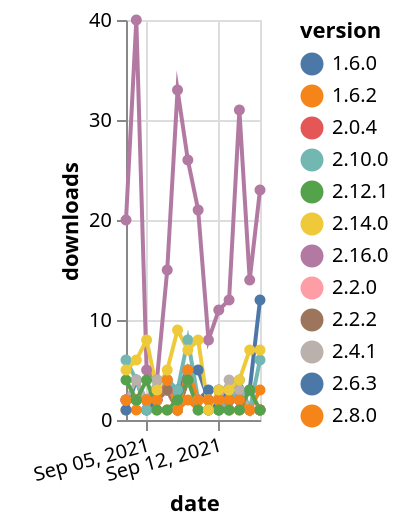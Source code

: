 {"$schema": "https://vega.github.io/schema/vega-lite/v5.json", "description": "A simple bar chart with embedded data.", "data": {"values": [{"date": "2021-09-03", "total": 2864, "delta": 2, "version": "1.6.0"}, {"date": "2021-09-04", "total": 2866, "delta": 2, "version": "1.6.0"}, {"date": "2021-09-05", "total": 2868, "delta": 2, "version": "1.6.0"}, {"date": "2021-09-06", "total": 2870, "delta": 2, "version": "1.6.0"}, {"date": "2021-09-07", "total": 2873, "delta": 3, "version": "1.6.0"}, {"date": "2021-09-08", "total": 2874, "delta": 1, "version": "1.6.0"}, {"date": "2021-09-09", "total": 2878, "delta": 4, "version": "1.6.0"}, {"date": "2021-09-10", "total": 2880, "delta": 2, "version": "1.6.0"}, {"date": "2021-09-11", "total": 2883, "delta": 3, "version": "1.6.0"}, {"date": "2021-09-12", "total": 2886, "delta": 3, "version": "1.6.0"}, {"date": "2021-09-13", "total": 2888, "delta": 2, "version": "1.6.0"}, {"date": "2021-09-14", "total": 2890, "delta": 2, "version": "1.6.0"}, {"date": "2021-09-15", "total": 2891, "delta": 1, "version": "1.6.0"}, {"date": "2021-09-16", "total": 2892, "delta": 1, "version": "1.6.0"}, {"date": "2021-09-03", "total": 4692, "delta": 2, "version": "2.0.4"}, {"date": "2021-09-04", "total": 4694, "delta": 2, "version": "2.0.4"}, {"date": "2021-09-05", "total": 4696, "delta": 2, "version": "2.0.4"}, {"date": "2021-09-06", "total": 4698, "delta": 2, "version": "2.0.4"}, {"date": "2021-09-07", "total": 4701, "delta": 3, "version": "2.0.4"}, {"date": "2021-09-08", "total": 4702, "delta": 1, "version": "2.0.4"}, {"date": "2021-09-09", "total": 4706, "delta": 4, "version": "2.0.4"}, {"date": "2021-09-10", "total": 4708, "delta": 2, "version": "2.0.4"}, {"date": "2021-09-11", "total": 4710, "delta": 2, "version": "2.0.4"}, {"date": "2021-09-12", "total": 4712, "delta": 2, "version": "2.0.4"}, {"date": "2021-09-13", "total": 4714, "delta": 2, "version": "2.0.4"}, {"date": "2021-09-14", "total": 4716, "delta": 2, "version": "2.0.4"}, {"date": "2021-09-15", "total": 4717, "delta": 1, "version": "2.0.4"}, {"date": "2021-09-16", "total": 4718, "delta": 1, "version": "2.0.4"}, {"date": "2021-09-03", "total": 1106, "delta": 20, "version": "2.16.0"}, {"date": "2021-09-04", "total": 1146, "delta": 40, "version": "2.16.0"}, {"date": "2021-09-05", "total": 1151, "delta": 5, "version": "2.16.0"}, {"date": "2021-09-06", "total": 1155, "delta": 4, "version": "2.16.0"}, {"date": "2021-09-07", "total": 1170, "delta": 15, "version": "2.16.0"}, {"date": "2021-09-08", "total": 1203, "delta": 33, "version": "2.16.0"}, {"date": "2021-09-09", "total": 1229, "delta": 26, "version": "2.16.0"}, {"date": "2021-09-10", "total": 1250, "delta": 21, "version": "2.16.0"}, {"date": "2021-09-11", "total": 1258, "delta": 8, "version": "2.16.0"}, {"date": "2021-09-12", "total": 1269, "delta": 11, "version": "2.16.0"}, {"date": "2021-09-13", "total": 1281, "delta": 12, "version": "2.16.0"}, {"date": "2021-09-14", "total": 1312, "delta": 31, "version": "2.16.0"}, {"date": "2021-09-15", "total": 1326, "delta": 14, "version": "2.16.0"}, {"date": "2021-09-16", "total": 1349, "delta": 23, "version": "2.16.0"}, {"date": "2021-09-03", "total": 3180, "delta": 1, "version": "2.8.0"}, {"date": "2021-09-04", "total": 3181, "delta": 1, "version": "2.8.0"}, {"date": "2021-09-05", "total": 3182, "delta": 1, "version": "2.8.0"}, {"date": "2021-09-06", "total": 3183, "delta": 1, "version": "2.8.0"}, {"date": "2021-09-07", "total": 3184, "delta": 1, "version": "2.8.0"}, {"date": "2021-09-08", "total": 3185, "delta": 1, "version": "2.8.0"}, {"date": "2021-09-09", "total": 3187, "delta": 2, "version": "2.8.0"}, {"date": "2021-09-10", "total": 3188, "delta": 1, "version": "2.8.0"}, {"date": "2021-09-11", "total": 3189, "delta": 1, "version": "2.8.0"}, {"date": "2021-09-12", "total": 3190, "delta": 1, "version": "2.8.0"}, {"date": "2021-09-13", "total": 3191, "delta": 1, "version": "2.8.0"}, {"date": "2021-09-14", "total": 3192, "delta": 1, "version": "2.8.0"}, {"date": "2021-09-15", "total": 3193, "delta": 1, "version": "2.8.0"}, {"date": "2021-09-16", "total": 3196, "delta": 3, "version": "2.8.0"}, {"date": "2021-09-03", "total": 5187, "delta": 1, "version": "2.6.3"}, {"date": "2021-09-04", "total": 5191, "delta": 4, "version": "2.6.3"}, {"date": "2021-09-05", "total": 5192, "delta": 1, "version": "2.6.3"}, {"date": "2021-09-06", "total": 5194, "delta": 2, "version": "2.6.3"}, {"date": "2021-09-07", "total": 5198, "delta": 4, "version": "2.6.3"}, {"date": "2021-09-08", "total": 5201, "delta": 3, "version": "2.6.3"}, {"date": "2021-09-09", "total": 5206, "delta": 5, "version": "2.6.3"}, {"date": "2021-09-10", "total": 5211, "delta": 5, "version": "2.6.3"}, {"date": "2021-09-11", "total": 5213, "delta": 2, "version": "2.6.3"}, {"date": "2021-09-12", "total": 5214, "delta": 1, "version": "2.6.3"}, {"date": "2021-09-13", "total": 5216, "delta": 2, "version": "2.6.3"}, {"date": "2021-09-14", "total": 5219, "delta": 3, "version": "2.6.3"}, {"date": "2021-09-15", "total": 5222, "delta": 3, "version": "2.6.3"}, {"date": "2021-09-16", "total": 5234, "delta": 12, "version": "2.6.3"}, {"date": "2021-09-03", "total": 4042, "delta": 6, "version": "2.10.0"}, {"date": "2021-09-04", "total": 4046, "delta": 4, "version": "2.10.0"}, {"date": "2021-09-05", "total": 4047, "delta": 1, "version": "2.10.0"}, {"date": "2021-09-06", "total": 4051, "delta": 4, "version": "2.10.0"}, {"date": "2021-09-07", "total": 4055, "delta": 4, "version": "2.10.0"}, {"date": "2021-09-08", "total": 4058, "delta": 3, "version": "2.10.0"}, {"date": "2021-09-09", "total": 4066, "delta": 8, "version": "2.10.0"}, {"date": "2021-09-10", "total": 4068, "delta": 2, "version": "2.10.0"}, {"date": "2021-09-11", "total": 4070, "delta": 2, "version": "2.10.0"}, {"date": "2021-09-12", "total": 4072, "delta": 2, "version": "2.10.0"}, {"date": "2021-09-13", "total": 4073, "delta": 1, "version": "2.10.0"}, {"date": "2021-09-14", "total": 4077, "delta": 4, "version": "2.10.0"}, {"date": "2021-09-15", "total": 4078, "delta": 1, "version": "2.10.0"}, {"date": "2021-09-16", "total": 4084, "delta": 6, "version": "2.10.0"}, {"date": "2021-09-03", "total": 3918, "delta": 2, "version": "2.2.0"}, {"date": "2021-09-04", "total": 3920, "delta": 2, "version": "2.2.0"}, {"date": "2021-09-05", "total": 3922, "delta": 2, "version": "2.2.0"}, {"date": "2021-09-06", "total": 3924, "delta": 2, "version": "2.2.0"}, {"date": "2021-09-07", "total": 3927, "delta": 3, "version": "2.2.0"}, {"date": "2021-09-08", "total": 3928, "delta": 1, "version": "2.2.0"}, {"date": "2021-09-09", "total": 3932, "delta": 4, "version": "2.2.0"}, {"date": "2021-09-10", "total": 3934, "delta": 2, "version": "2.2.0"}, {"date": "2021-09-11", "total": 3936, "delta": 2, "version": "2.2.0"}, {"date": "2021-09-12", "total": 3938, "delta": 2, "version": "2.2.0"}, {"date": "2021-09-13", "total": 3940, "delta": 2, "version": "2.2.0"}, {"date": "2021-09-14", "total": 3942, "delta": 2, "version": "2.2.0"}, {"date": "2021-09-15", "total": 3943, "delta": 1, "version": "2.2.0"}, {"date": "2021-09-16", "total": 3944, "delta": 1, "version": "2.2.0"}, {"date": "2021-09-03", "total": 4304, "delta": 2, "version": "2.2.2"}, {"date": "2021-09-04", "total": 4306, "delta": 2, "version": "2.2.2"}, {"date": "2021-09-05", "total": 4308, "delta": 2, "version": "2.2.2"}, {"date": "2021-09-06", "total": 4310, "delta": 2, "version": "2.2.2"}, {"date": "2021-09-07", "total": 4313, "delta": 3, "version": "2.2.2"}, {"date": "2021-09-08", "total": 4314, "delta": 1, "version": "2.2.2"}, {"date": "2021-09-09", "total": 4318, "delta": 4, "version": "2.2.2"}, {"date": "2021-09-10", "total": 4320, "delta": 2, "version": "2.2.2"}, {"date": "2021-09-11", "total": 4322, "delta": 2, "version": "2.2.2"}, {"date": "2021-09-12", "total": 4324, "delta": 2, "version": "2.2.2"}, {"date": "2021-09-13", "total": 4326, "delta": 2, "version": "2.2.2"}, {"date": "2021-09-14", "total": 4328, "delta": 2, "version": "2.2.2"}, {"date": "2021-09-15", "total": 4329, "delta": 1, "version": "2.2.2"}, {"date": "2021-09-16", "total": 4330, "delta": 1, "version": "2.2.2"}, {"date": "2021-09-03", "total": 10261, "delta": 2, "version": "2.4.1"}, {"date": "2021-09-04", "total": 10265, "delta": 4, "version": "2.4.1"}, {"date": "2021-09-05", "total": 10267, "delta": 2, "version": "2.4.1"}, {"date": "2021-09-06", "total": 10271, "delta": 4, "version": "2.4.1"}, {"date": "2021-09-07", "total": 10275, "delta": 4, "version": "2.4.1"}, {"date": "2021-09-08", "total": 10276, "delta": 1, "version": "2.4.1"}, {"date": "2021-09-09", "total": 10281, "delta": 5, "version": "2.4.1"}, {"date": "2021-09-10", "total": 10283, "delta": 2, "version": "2.4.1"}, {"date": "2021-09-11", "total": 10285, "delta": 2, "version": "2.4.1"}, {"date": "2021-09-12", "total": 10287, "delta": 2, "version": "2.4.1"}, {"date": "2021-09-13", "total": 10291, "delta": 4, "version": "2.4.1"}, {"date": "2021-09-14", "total": 10294, "delta": 3, "version": "2.4.1"}, {"date": "2021-09-15", "total": 10295, "delta": 1, "version": "2.4.1"}, {"date": "2021-09-16", "total": 10296, "delta": 1, "version": "2.4.1"}, {"date": "2021-09-03", "total": 4549, "delta": 2, "version": "1.6.2"}, {"date": "2021-09-04", "total": 4551, "delta": 2, "version": "1.6.2"}, {"date": "2021-09-05", "total": 4553, "delta": 2, "version": "1.6.2"}, {"date": "2021-09-06", "total": 4555, "delta": 2, "version": "1.6.2"}, {"date": "2021-09-07", "total": 4559, "delta": 4, "version": "1.6.2"}, {"date": "2021-09-08", "total": 4560, "delta": 1, "version": "1.6.2"}, {"date": "2021-09-09", "total": 4565, "delta": 5, "version": "1.6.2"}, {"date": "2021-09-10", "total": 4567, "delta": 2, "version": "1.6.2"}, {"date": "2021-09-11", "total": 4569, "delta": 2, "version": "1.6.2"}, {"date": "2021-09-12", "total": 4571, "delta": 2, "version": "1.6.2"}, {"date": "2021-09-13", "total": 4573, "delta": 2, "version": "1.6.2"}, {"date": "2021-09-14", "total": 4575, "delta": 2, "version": "1.6.2"}, {"date": "2021-09-15", "total": 4576, "delta": 1, "version": "1.6.2"}, {"date": "2021-09-16", "total": 4577, "delta": 1, "version": "1.6.2"}, {"date": "2021-09-03", "total": 5497, "delta": 4, "version": "2.12.1"}, {"date": "2021-09-04", "total": 5499, "delta": 2, "version": "2.12.1"}, {"date": "2021-09-05", "total": 5503, "delta": 4, "version": "2.12.1"}, {"date": "2021-09-06", "total": 5504, "delta": 1, "version": "2.12.1"}, {"date": "2021-09-07", "total": 5505, "delta": 1, "version": "2.12.1"}, {"date": "2021-09-08", "total": 5507, "delta": 2, "version": "2.12.1"}, {"date": "2021-09-09", "total": 5511, "delta": 4, "version": "2.12.1"}, {"date": "2021-09-10", "total": 5512, "delta": 1, "version": "2.12.1"}, {"date": "2021-09-11", "total": 5513, "delta": 1, "version": "2.12.1"}, {"date": "2021-09-12", "total": 5514, "delta": 1, "version": "2.12.1"}, {"date": "2021-09-13", "total": 5515, "delta": 1, "version": "2.12.1"}, {"date": "2021-09-14", "total": 5516, "delta": 1, "version": "2.12.1"}, {"date": "2021-09-15", "total": 5519, "delta": 3, "version": "2.12.1"}, {"date": "2021-09-16", "total": 5520, "delta": 1, "version": "2.12.1"}, {"date": "2021-09-03", "total": 3092, "delta": 5, "version": "2.14.0"}, {"date": "2021-09-04", "total": 3098, "delta": 6, "version": "2.14.0"}, {"date": "2021-09-05", "total": 3106, "delta": 8, "version": "2.14.0"}, {"date": "2021-09-06", "total": 3109, "delta": 3, "version": "2.14.0"}, {"date": "2021-09-07", "total": 3114, "delta": 5, "version": "2.14.0"}, {"date": "2021-09-08", "total": 3123, "delta": 9, "version": "2.14.0"}, {"date": "2021-09-09", "total": 3130, "delta": 7, "version": "2.14.0"}, {"date": "2021-09-10", "total": 3138, "delta": 8, "version": "2.14.0"}, {"date": "2021-09-11", "total": 3139, "delta": 1, "version": "2.14.0"}, {"date": "2021-09-12", "total": 3142, "delta": 3, "version": "2.14.0"}, {"date": "2021-09-13", "total": 3145, "delta": 3, "version": "2.14.0"}, {"date": "2021-09-14", "total": 3149, "delta": 4, "version": "2.14.0"}, {"date": "2021-09-15", "total": 3156, "delta": 7, "version": "2.14.0"}, {"date": "2021-09-16", "total": 3163, "delta": 7, "version": "2.14.0"}]}, "width": "container", "mark": {"type": "line", "point": {"filled": true}}, "encoding": {"x": {"field": "date", "type": "temporal", "timeUnit": "yearmonthdate", "title": "date", "axis": {"labelAngle": -15}}, "y": {"field": "delta", "type": "quantitative", "title": "downloads"}, "color": {"field": "version", "type": "nominal"}, "tooltip": {"field": "delta"}}}